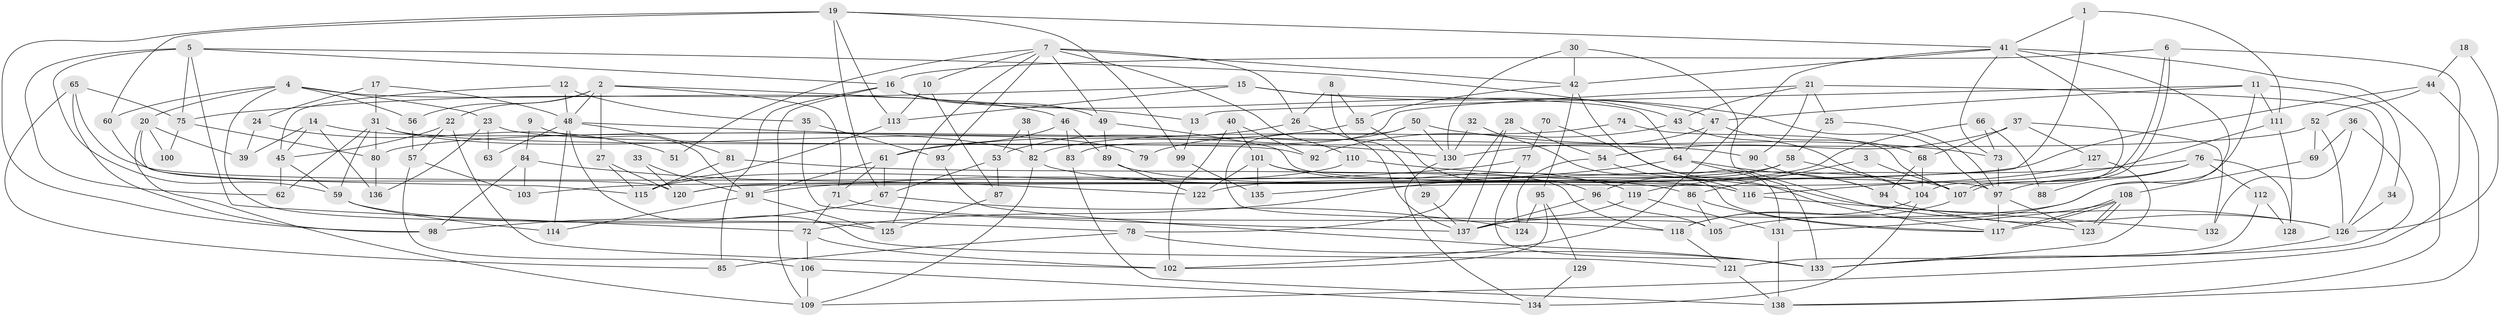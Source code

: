 // Generated by graph-tools (version 1.1) at 2025/26/03/09/25 03:26:20]
// undirected, 138 vertices, 276 edges
graph export_dot {
graph [start="1"]
  node [color=gray90,style=filled];
  1;
  2;
  3;
  4;
  5;
  6;
  7;
  8;
  9;
  10;
  11;
  12;
  13;
  14;
  15;
  16;
  17;
  18;
  19;
  20;
  21;
  22;
  23;
  24;
  25;
  26;
  27;
  28;
  29;
  30;
  31;
  32;
  33;
  34;
  35;
  36;
  37;
  38;
  39;
  40;
  41;
  42;
  43;
  44;
  45;
  46;
  47;
  48;
  49;
  50;
  51;
  52;
  53;
  54;
  55;
  56;
  57;
  58;
  59;
  60;
  61;
  62;
  63;
  64;
  65;
  66;
  67;
  68;
  69;
  70;
  71;
  72;
  73;
  74;
  75;
  76;
  77;
  78;
  79;
  80;
  81;
  82;
  83;
  84;
  85;
  86;
  87;
  88;
  89;
  90;
  91;
  92;
  93;
  94;
  95;
  96;
  97;
  98;
  99;
  100;
  101;
  102;
  103;
  104;
  105;
  106;
  107;
  108;
  109;
  110;
  111;
  112;
  113;
  114;
  115;
  116;
  117;
  118;
  119;
  120;
  121;
  122;
  123;
  124;
  125;
  126;
  127;
  128;
  129;
  130;
  131;
  132;
  133;
  134;
  135;
  136;
  137;
  138;
  1 -- 111;
  1 -- 120;
  1 -- 41;
  2 -- 22;
  2 -- 48;
  2 -- 13;
  2 -- 27;
  2 -- 56;
  2 -- 71;
  3 -- 107;
  3 -- 86;
  4 -- 56;
  4 -- 20;
  4 -- 23;
  4 -- 46;
  4 -- 60;
  4 -- 125;
  5 -- 16;
  5 -- 72;
  5 -- 43;
  5 -- 59;
  5 -- 62;
  5 -- 75;
  6 -- 107;
  6 -- 107;
  6 -- 16;
  6 -- 109;
  7 -- 49;
  7 -- 42;
  7 -- 10;
  7 -- 26;
  7 -- 51;
  7 -- 93;
  7 -- 110;
  7 -- 125;
  8 -- 55;
  8 -- 26;
  8 -- 29;
  9 -- 91;
  9 -- 84;
  10 -- 87;
  10 -- 113;
  11 -- 47;
  11 -- 137;
  11 -- 13;
  11 -- 34;
  11 -- 111;
  12 -- 45;
  12 -- 48;
  12 -- 35;
  13 -- 99;
  14 -- 45;
  14 -- 136;
  14 -- 39;
  14 -- 82;
  15 -- 113;
  15 -- 97;
  15 -- 64;
  15 -- 75;
  16 -- 47;
  16 -- 49;
  16 -- 85;
  16 -- 109;
  17 -- 31;
  17 -- 48;
  17 -- 24;
  18 -- 126;
  18 -- 44;
  19 -- 60;
  19 -- 41;
  19 -- 67;
  19 -- 98;
  19 -- 99;
  19 -- 113;
  20 -- 109;
  20 -- 115;
  20 -- 39;
  20 -- 100;
  21 -- 83;
  21 -- 126;
  21 -- 25;
  21 -- 43;
  21 -- 90;
  22 -- 45;
  22 -- 102;
  22 -- 57;
  23 -- 90;
  23 -- 63;
  23 -- 136;
  24 -- 39;
  24 -- 51;
  25 -- 97;
  25 -- 58;
  26 -- 137;
  26 -- 53;
  27 -- 115;
  27 -- 120;
  28 -- 78;
  28 -- 54;
  28 -- 137;
  29 -- 137;
  30 -- 130;
  30 -- 42;
  30 -- 123;
  31 -- 59;
  31 -- 92;
  31 -- 62;
  31 -- 79;
  31 -- 80;
  32 -- 130;
  32 -- 117;
  33 -- 120;
  33 -- 91;
  34 -- 126;
  35 -- 137;
  35 -- 93;
  36 -- 69;
  36 -- 133;
  36 -- 132;
  37 -- 127;
  37 -- 132;
  37 -- 54;
  37 -- 68;
  38 -- 82;
  38 -- 53;
  40 -- 101;
  40 -- 102;
  40 -- 92;
  41 -- 104;
  41 -- 42;
  41 -- 73;
  41 -- 102;
  41 -- 105;
  41 -- 138;
  42 -- 55;
  42 -- 95;
  42 -- 131;
  43 -- 92;
  43 -- 104;
  44 -- 52;
  44 -- 138;
  44 -- 103;
  45 -- 59;
  45 -- 62;
  46 -- 61;
  46 -- 83;
  46 -- 89;
  47 -- 64;
  47 -- 68;
  47 -- 130;
  48 -- 121;
  48 -- 114;
  48 -- 63;
  48 -- 81;
  48 -- 130;
  49 -- 116;
  49 -- 89;
  50 -- 130;
  50 -- 73;
  50 -- 79;
  50 -- 105;
  52 -- 80;
  52 -- 126;
  52 -- 69;
  53 -- 67;
  53 -- 87;
  54 -- 124;
  54 -- 116;
  55 -- 61;
  55 -- 96;
  56 -- 57;
  57 -- 106;
  57 -- 103;
  58 -- 104;
  58 -- 96;
  58 -- 120;
  59 -- 78;
  59 -- 114;
  60 -- 120;
  61 -- 67;
  61 -- 71;
  61 -- 91;
  64 -- 94;
  64 -- 72;
  64 -- 133;
  65 -- 75;
  65 -- 97;
  65 -- 85;
  65 -- 98;
  66 -- 73;
  66 -- 122;
  66 -- 88;
  67 -- 98;
  67 -- 124;
  68 -- 104;
  68 -- 94;
  69 -- 108;
  70 -- 77;
  70 -- 117;
  71 -- 118;
  71 -- 72;
  72 -- 102;
  72 -- 106;
  73 -- 97;
  74 -- 107;
  74 -- 82;
  75 -- 80;
  75 -- 100;
  76 -- 112;
  76 -- 119;
  76 -- 88;
  76 -- 97;
  76 -- 128;
  77 -- 91;
  77 -- 133;
  78 -- 133;
  78 -- 85;
  80 -- 136;
  81 -- 86;
  81 -- 115;
  82 -- 109;
  82 -- 116;
  83 -- 138;
  84 -- 103;
  84 -- 98;
  84 -- 122;
  86 -- 117;
  86 -- 105;
  87 -- 125;
  89 -- 107;
  89 -- 122;
  90 -- 94;
  91 -- 125;
  91 -- 114;
  93 -- 133;
  94 -- 126;
  95 -- 102;
  95 -- 124;
  95 -- 129;
  96 -- 105;
  96 -- 137;
  97 -- 123;
  97 -- 117;
  99 -- 135;
  101 -- 119;
  101 -- 122;
  101 -- 118;
  101 -- 135;
  104 -- 134;
  104 -- 118;
  106 -- 109;
  106 -- 134;
  107 -- 118;
  108 -- 117;
  108 -- 117;
  108 -- 123;
  108 -- 123;
  108 -- 131;
  110 -- 115;
  110 -- 126;
  111 -- 116;
  111 -- 128;
  112 -- 128;
  112 -- 121;
  113 -- 115;
  116 -- 132;
  118 -- 121;
  119 -- 131;
  119 -- 137;
  121 -- 138;
  126 -- 133;
  127 -- 133;
  127 -- 135;
  129 -- 134;
  130 -- 134;
  131 -- 138;
}
